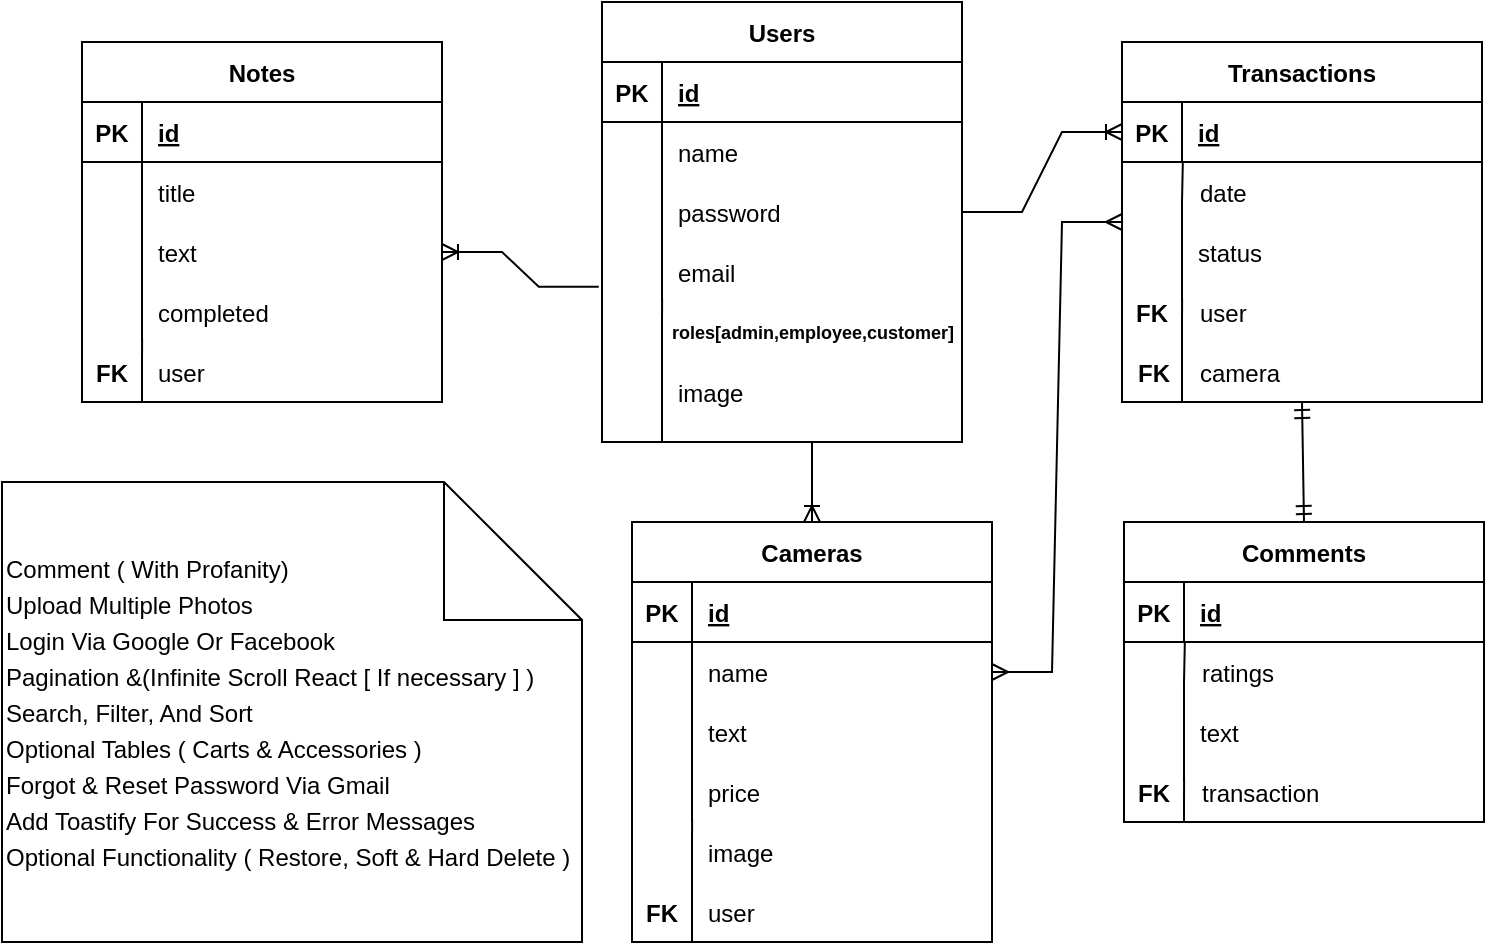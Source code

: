 <mxfile version="21.1.4" type="github">
  <diagram id="rnDesP9-kiOVIk-wL_8O" name="Page-1">
    <mxGraphModel dx="1050" dy="541" grid="1" gridSize="10" guides="1" tooltips="1" connect="1" arrows="1" fold="1" page="1" pageScale="1" pageWidth="850" pageHeight="1100" math="0" shadow="0">
      <root>
        <mxCell id="0" />
        <mxCell id="1" parent="0" />
        <mxCell id="3eqNPOFg3Ozrto4ueRBY-7" value="Users" style="shape=table;startSize=30;container=1;collapsible=1;childLayout=tableLayout;fixedRows=1;rowLines=0;fontStyle=1;align=center;resizeLast=1;" parent="1" vertex="1">
          <mxGeometry x="740" y="270" width="180" height="220" as="geometry" />
        </mxCell>
        <mxCell id="3eqNPOFg3Ozrto4ueRBY-8" value="" style="shape=tableRow;horizontal=0;startSize=0;swimlaneHead=0;swimlaneBody=0;fillColor=none;collapsible=0;dropTarget=0;points=[[0,0.5],[1,0.5]];portConstraint=eastwest;top=0;left=0;right=0;bottom=1;" parent="3eqNPOFg3Ozrto4ueRBY-7" vertex="1">
          <mxGeometry y="30" width="180" height="30" as="geometry" />
        </mxCell>
        <mxCell id="3eqNPOFg3Ozrto4ueRBY-9" value="PK" style="shape=partialRectangle;connectable=0;fillColor=none;top=0;left=0;bottom=0;right=0;fontStyle=1;overflow=hidden;" parent="3eqNPOFg3Ozrto4ueRBY-8" vertex="1">
          <mxGeometry width="30" height="30" as="geometry">
            <mxRectangle width="30" height="30" as="alternateBounds" />
          </mxGeometry>
        </mxCell>
        <mxCell id="3eqNPOFg3Ozrto4ueRBY-10" value="id" style="shape=partialRectangle;connectable=0;fillColor=none;top=0;left=0;bottom=0;right=0;align=left;spacingLeft=6;fontStyle=5;overflow=hidden;" parent="3eqNPOFg3Ozrto4ueRBY-8" vertex="1">
          <mxGeometry x="30" width="150" height="30" as="geometry">
            <mxRectangle width="150" height="30" as="alternateBounds" />
          </mxGeometry>
        </mxCell>
        <mxCell id="3eqNPOFg3Ozrto4ueRBY-11" value="" style="shape=tableRow;horizontal=0;startSize=0;swimlaneHead=0;swimlaneBody=0;fillColor=none;collapsible=0;dropTarget=0;points=[[0,0.5],[1,0.5]];portConstraint=eastwest;top=0;left=0;right=0;bottom=0;" parent="3eqNPOFg3Ozrto4ueRBY-7" vertex="1">
          <mxGeometry y="60" width="180" height="30" as="geometry" />
        </mxCell>
        <mxCell id="3eqNPOFg3Ozrto4ueRBY-12" value="" style="shape=partialRectangle;connectable=0;fillColor=none;top=0;left=0;bottom=0;right=0;editable=1;overflow=hidden;" parent="3eqNPOFg3Ozrto4ueRBY-11" vertex="1">
          <mxGeometry width="30" height="30" as="geometry">
            <mxRectangle width="30" height="30" as="alternateBounds" />
          </mxGeometry>
        </mxCell>
        <mxCell id="3eqNPOFg3Ozrto4ueRBY-13" value="name" style="shape=partialRectangle;connectable=0;fillColor=none;top=0;left=0;bottom=0;right=0;align=left;spacingLeft=6;overflow=hidden;" parent="3eqNPOFg3Ozrto4ueRBY-11" vertex="1">
          <mxGeometry x="30" width="150" height="30" as="geometry">
            <mxRectangle width="150" height="30" as="alternateBounds" />
          </mxGeometry>
        </mxCell>
        <mxCell id="3eqNPOFg3Ozrto4ueRBY-14" value="" style="shape=tableRow;horizontal=0;startSize=0;swimlaneHead=0;swimlaneBody=0;fillColor=none;collapsible=0;dropTarget=0;points=[[0,0.5],[1,0.5]];portConstraint=eastwest;top=0;left=0;right=0;bottom=0;" parent="3eqNPOFg3Ozrto4ueRBY-7" vertex="1">
          <mxGeometry y="90" width="180" height="30" as="geometry" />
        </mxCell>
        <mxCell id="3eqNPOFg3Ozrto4ueRBY-15" value="" style="shape=partialRectangle;connectable=0;fillColor=none;top=0;left=0;bottom=0;right=0;editable=1;overflow=hidden;" parent="3eqNPOFg3Ozrto4ueRBY-14" vertex="1">
          <mxGeometry width="30" height="30" as="geometry">
            <mxRectangle width="30" height="30" as="alternateBounds" />
          </mxGeometry>
        </mxCell>
        <mxCell id="3eqNPOFg3Ozrto4ueRBY-16" value="password" style="shape=partialRectangle;connectable=0;fillColor=none;top=0;left=0;bottom=0;right=0;align=left;spacingLeft=6;overflow=hidden;" parent="3eqNPOFg3Ozrto4ueRBY-14" vertex="1">
          <mxGeometry x="30" width="150" height="30" as="geometry">
            <mxRectangle width="150" height="30" as="alternateBounds" />
          </mxGeometry>
        </mxCell>
        <mxCell id="3eqNPOFg3Ozrto4ueRBY-17" value="" style="shape=tableRow;horizontal=0;startSize=0;swimlaneHead=0;swimlaneBody=0;fillColor=none;collapsible=0;dropTarget=0;points=[[0,0.5],[1,0.5]];portConstraint=eastwest;top=0;left=0;right=0;bottom=0;" parent="3eqNPOFg3Ozrto4ueRBY-7" vertex="1">
          <mxGeometry y="120" width="180" height="30" as="geometry" />
        </mxCell>
        <mxCell id="3eqNPOFg3Ozrto4ueRBY-18" value="" style="shape=partialRectangle;connectable=0;fillColor=none;top=0;left=0;bottom=0;right=0;editable=1;overflow=hidden;" parent="3eqNPOFg3Ozrto4ueRBY-17" vertex="1">
          <mxGeometry width="30" height="30" as="geometry">
            <mxRectangle width="30" height="30" as="alternateBounds" />
          </mxGeometry>
        </mxCell>
        <mxCell id="3eqNPOFg3Ozrto4ueRBY-19" value="email" style="shape=partialRectangle;connectable=0;fillColor=none;top=0;left=0;bottom=0;right=0;align=left;spacingLeft=6;overflow=hidden;" parent="3eqNPOFg3Ozrto4ueRBY-17" vertex="1">
          <mxGeometry x="30" width="150" height="30" as="geometry">
            <mxRectangle width="150" height="30" as="alternateBounds" />
          </mxGeometry>
        </mxCell>
        <mxCell id="3eqNPOFg3Ozrto4ueRBY-34" value="" style="endArrow=none;html=1;rounded=0;exitX=0.167;exitY=0.96;exitDx=0;exitDy=0;exitPerimeter=0;" parent="1" source="3eqNPOFg3Ozrto4ueRBY-17" edge="1">
          <mxGeometry relative="1" as="geometry">
            <mxPoint x="710" y="450" as="sourcePoint" />
            <mxPoint x="770" y="490" as="targetPoint" />
            <Array as="points">
              <mxPoint x="770" y="430" />
            </Array>
          </mxGeometry>
        </mxCell>
        <mxCell id="3eqNPOFg3Ozrto4ueRBY-98" value="roles[admin,employee,customer]" style="shape=partialRectangle;connectable=0;fillColor=none;top=0;left=0;bottom=0;right=0;align=left;spacingLeft=3;overflow=hidden;fontSize=9;fontStyle=1" parent="1" vertex="1">
          <mxGeometry x="770" y="420" width="150" height="30" as="geometry">
            <mxRectangle width="150" height="30" as="alternateBounds" />
          </mxGeometry>
        </mxCell>
        <mxCell id="3eqNPOFg3Ozrto4ueRBY-128" value="Cameras" style="shape=table;startSize=30;container=1;collapsible=1;childLayout=tableLayout;fixedRows=1;rowLines=0;fontStyle=1;align=center;resizeLast=1;" parent="1" vertex="1">
          <mxGeometry x="755" y="530" width="180" height="210" as="geometry" />
        </mxCell>
        <mxCell id="3eqNPOFg3Ozrto4ueRBY-129" value="" style="shape=tableRow;horizontal=0;startSize=0;swimlaneHead=0;swimlaneBody=0;fillColor=none;collapsible=0;dropTarget=0;points=[[0,0.5],[1,0.5]];portConstraint=eastwest;top=0;left=0;right=0;bottom=1;" parent="3eqNPOFg3Ozrto4ueRBY-128" vertex="1">
          <mxGeometry y="30" width="180" height="30" as="geometry" />
        </mxCell>
        <mxCell id="3eqNPOFg3Ozrto4ueRBY-130" value="PK" style="shape=partialRectangle;connectable=0;fillColor=none;top=0;left=0;bottom=0;right=0;fontStyle=1;overflow=hidden;" parent="3eqNPOFg3Ozrto4ueRBY-129" vertex="1">
          <mxGeometry width="30" height="30" as="geometry">
            <mxRectangle width="30" height="30" as="alternateBounds" />
          </mxGeometry>
        </mxCell>
        <mxCell id="3eqNPOFg3Ozrto4ueRBY-131" value="id" style="shape=partialRectangle;connectable=0;fillColor=none;top=0;left=0;bottom=0;right=0;align=left;spacingLeft=6;fontStyle=5;overflow=hidden;" parent="3eqNPOFg3Ozrto4ueRBY-129" vertex="1">
          <mxGeometry x="30" width="150" height="30" as="geometry">
            <mxRectangle width="150" height="30" as="alternateBounds" />
          </mxGeometry>
        </mxCell>
        <mxCell id="3eqNPOFg3Ozrto4ueRBY-132" value="" style="shape=tableRow;horizontal=0;startSize=0;swimlaneHead=0;swimlaneBody=0;fillColor=none;collapsible=0;dropTarget=0;points=[[0,0.5],[1,0.5]];portConstraint=eastwest;top=0;left=0;right=0;bottom=0;" parent="3eqNPOFg3Ozrto4ueRBY-128" vertex="1">
          <mxGeometry y="60" width="180" height="30" as="geometry" />
        </mxCell>
        <mxCell id="3eqNPOFg3Ozrto4ueRBY-133" value="" style="shape=partialRectangle;connectable=0;fillColor=none;top=0;left=0;bottom=0;right=0;editable=1;overflow=hidden;" parent="3eqNPOFg3Ozrto4ueRBY-132" vertex="1">
          <mxGeometry width="30" height="30" as="geometry">
            <mxRectangle width="30" height="30" as="alternateBounds" />
          </mxGeometry>
        </mxCell>
        <mxCell id="3eqNPOFg3Ozrto4ueRBY-134" value="name" style="shape=partialRectangle;connectable=0;fillColor=none;top=0;left=0;bottom=0;right=0;align=left;spacingLeft=6;overflow=hidden;" parent="3eqNPOFg3Ozrto4ueRBY-132" vertex="1">
          <mxGeometry x="30" width="150" height="30" as="geometry">
            <mxRectangle width="150" height="30" as="alternateBounds" />
          </mxGeometry>
        </mxCell>
        <mxCell id="3eqNPOFg3Ozrto4ueRBY-135" value="" style="shape=tableRow;horizontal=0;startSize=0;swimlaneHead=0;swimlaneBody=0;fillColor=none;collapsible=0;dropTarget=0;points=[[0,0.5],[1,0.5]];portConstraint=eastwest;top=0;left=0;right=0;bottom=0;" parent="3eqNPOFg3Ozrto4ueRBY-128" vertex="1">
          <mxGeometry y="90" width="180" height="30" as="geometry" />
        </mxCell>
        <mxCell id="3eqNPOFg3Ozrto4ueRBY-136" value="" style="shape=partialRectangle;connectable=0;fillColor=none;top=0;left=0;bottom=0;right=0;editable=1;overflow=hidden;" parent="3eqNPOFg3Ozrto4ueRBY-135" vertex="1">
          <mxGeometry width="30" height="30" as="geometry">
            <mxRectangle width="30" height="30" as="alternateBounds" />
          </mxGeometry>
        </mxCell>
        <mxCell id="3eqNPOFg3Ozrto4ueRBY-137" value="text" style="shape=partialRectangle;connectable=0;fillColor=none;top=0;left=0;bottom=0;right=0;align=left;spacingLeft=6;overflow=hidden;" parent="3eqNPOFg3Ozrto4ueRBY-135" vertex="1">
          <mxGeometry x="30" width="150" height="30" as="geometry">
            <mxRectangle width="150" height="30" as="alternateBounds" />
          </mxGeometry>
        </mxCell>
        <mxCell id="3eqNPOFg3Ozrto4ueRBY-138" value="" style="shape=tableRow;horizontal=0;startSize=0;swimlaneHead=0;swimlaneBody=0;fillColor=none;collapsible=0;dropTarget=0;points=[[0,0.5],[1,0.5]];portConstraint=eastwest;top=0;left=0;right=0;bottom=0;" parent="3eqNPOFg3Ozrto4ueRBY-128" vertex="1">
          <mxGeometry y="120" width="180" height="30" as="geometry" />
        </mxCell>
        <mxCell id="3eqNPOFg3Ozrto4ueRBY-139" value="" style="shape=partialRectangle;connectable=0;fillColor=none;top=0;left=0;bottom=0;right=0;editable=1;overflow=hidden;" parent="3eqNPOFg3Ozrto4ueRBY-138" vertex="1">
          <mxGeometry width="30" height="30" as="geometry">
            <mxRectangle width="30" height="30" as="alternateBounds" />
          </mxGeometry>
        </mxCell>
        <mxCell id="3eqNPOFg3Ozrto4ueRBY-140" value="price" style="shape=partialRectangle;connectable=0;fillColor=none;top=0;left=0;bottom=0;right=0;align=left;spacingLeft=6;overflow=hidden;" parent="3eqNPOFg3Ozrto4ueRBY-138" vertex="1">
          <mxGeometry x="30" width="150" height="30" as="geometry">
            <mxRectangle width="150" height="30" as="alternateBounds" />
          </mxGeometry>
        </mxCell>
        <mxCell id="3eqNPOFg3Ozrto4ueRBY-141" value="" style="endArrow=none;html=1;rounded=0;exitX=0.167;exitY=0.96;exitDx=0;exitDy=0;exitPerimeter=0;" parent="1" source="3eqNPOFg3Ozrto4ueRBY-138" edge="1">
          <mxGeometry relative="1" as="geometry">
            <mxPoint x="725" y="710" as="sourcePoint" />
            <mxPoint x="785" y="740" as="targetPoint" />
            <Array as="points">
              <mxPoint x="785" y="690" />
            </Array>
          </mxGeometry>
        </mxCell>
        <mxCell id="3eqNPOFg3Ozrto4ueRBY-142" value="user" style="shape=partialRectangle;connectable=0;fillColor=none;top=0;left=0;bottom=0;right=0;align=left;spacingLeft=6;overflow=hidden;fontStyle=0" parent="1" vertex="1">
          <mxGeometry x="785" y="710" width="150" height="30" as="geometry">
            <mxRectangle width="150" height="30" as="alternateBounds" />
          </mxGeometry>
        </mxCell>
        <mxCell id="3eqNPOFg3Ozrto4ueRBY-206" value="image" style="shape=partialRectangle;connectable=0;fillColor=none;top=0;left=0;bottom=0;right=0;align=left;spacingLeft=6;overflow=hidden;" parent="1" vertex="1">
          <mxGeometry x="785" y="680" width="150" height="30" as="geometry">
            <mxRectangle width="150" height="30" as="alternateBounds" />
          </mxGeometry>
        </mxCell>
        <mxCell id="3eqNPOFg3Ozrto4ueRBY-228" value="Transactions" style="shape=table;startSize=30;container=1;collapsible=1;childLayout=tableLayout;fixedRows=1;rowLines=0;fontStyle=1;align=center;resizeLast=1;" parent="1" vertex="1">
          <mxGeometry x="1000" y="290" width="180" height="180" as="geometry" />
        </mxCell>
        <mxCell id="3eqNPOFg3Ozrto4ueRBY-229" value="" style="shape=tableRow;horizontal=0;startSize=0;swimlaneHead=0;swimlaneBody=0;fillColor=none;collapsible=0;dropTarget=0;points=[[0,0.5],[1,0.5]];portConstraint=eastwest;top=0;left=0;right=0;bottom=1;" parent="3eqNPOFg3Ozrto4ueRBY-228" vertex="1">
          <mxGeometry y="30" width="180" height="30" as="geometry" />
        </mxCell>
        <mxCell id="3eqNPOFg3Ozrto4ueRBY-230" value="PK" style="shape=partialRectangle;connectable=0;fillColor=none;top=0;left=0;bottom=0;right=0;fontStyle=1;overflow=hidden;" parent="3eqNPOFg3Ozrto4ueRBY-229" vertex="1">
          <mxGeometry width="30" height="30" as="geometry">
            <mxRectangle width="30" height="30" as="alternateBounds" />
          </mxGeometry>
        </mxCell>
        <mxCell id="3eqNPOFg3Ozrto4ueRBY-231" value="id" style="shape=partialRectangle;connectable=0;fillColor=none;top=0;left=0;bottom=0;right=0;align=left;spacingLeft=6;fontStyle=5;overflow=hidden;" parent="3eqNPOFg3Ozrto4ueRBY-229" vertex="1">
          <mxGeometry x="30" width="150" height="30" as="geometry">
            <mxRectangle width="150" height="30" as="alternateBounds" />
          </mxGeometry>
        </mxCell>
        <mxCell id="3eqNPOFg3Ozrto4ueRBY-233" value="date" style="shape=partialRectangle;connectable=0;fillColor=none;top=0;left=0;bottom=0;right=0;align=left;spacingLeft=6;fontStyle=0;overflow=hidden;" parent="1" vertex="1">
          <mxGeometry x="1031" y="350" width="150" height="30" as="geometry">
            <mxRectangle width="150" height="30" as="alternateBounds" />
          </mxGeometry>
        </mxCell>
        <mxCell id="3eqNPOFg3Ozrto4ueRBY-234" value="" style="endArrow=none;html=1;rounded=0;exitX=0.169;exitY=1.002;exitDx=0;exitDy=0;exitPerimeter=0;" parent="1" source="3eqNPOFg3Ozrto4ueRBY-229" edge="1">
          <mxGeometry relative="1" as="geometry">
            <mxPoint x="1035" y="359" as="sourcePoint" />
            <mxPoint x="1030" y="420" as="targetPoint" />
            <Array as="points">
              <mxPoint x="1030" y="370" />
            </Array>
          </mxGeometry>
        </mxCell>
        <mxCell id="3eqNPOFg3Ozrto4ueRBY-236" value="status" style="shape=partialRectangle;connectable=0;fillColor=none;top=0;left=0;bottom=0;right=0;align=left;spacingLeft=6;fontStyle=0;overflow=hidden;" parent="1" vertex="1">
          <mxGeometry x="1030" y="380" width="150" height="30" as="geometry">
            <mxRectangle width="150" height="30" as="alternateBounds" />
          </mxGeometry>
        </mxCell>
        <mxCell id="3eqNPOFg3Ozrto4ueRBY-237" value="FK" style="shape=partialRectangle;connectable=0;fillColor=none;top=0;left=0;bottom=0;right=0;fontStyle=1;overflow=hidden;" parent="1" vertex="1">
          <mxGeometry x="755" y="710" width="30" height="30" as="geometry">
            <mxRectangle width="30" height="30" as="alternateBounds" />
          </mxGeometry>
        </mxCell>
        <mxCell id="3eqNPOFg3Ozrto4ueRBY-238" value="" style="endArrow=none;html=1;rounded=0;exitX=0.167;exitY=0.96;exitDx=0;exitDy=0;exitPerimeter=0;" parent="1" edge="1">
          <mxGeometry relative="1" as="geometry">
            <mxPoint x="1030.06" y="418.8" as="sourcePoint" />
            <mxPoint x="1030" y="470" as="targetPoint" />
            <Array as="points">
              <mxPoint x="1030" y="430" />
            </Array>
          </mxGeometry>
        </mxCell>
        <mxCell id="3eqNPOFg3Ozrto4ueRBY-239" value="user" style="shape=partialRectangle;connectable=0;fillColor=none;top=0;left=0;bottom=0;right=0;align=left;spacingLeft=6;fontStyle=0;overflow=hidden;" parent="1" vertex="1">
          <mxGeometry x="1031" y="410" width="150" height="30" as="geometry">
            <mxRectangle width="150" height="30" as="alternateBounds" />
          </mxGeometry>
        </mxCell>
        <mxCell id="3eqNPOFg3Ozrto4ueRBY-240" value="FK" style="shape=partialRectangle;connectable=0;fillColor=none;top=0;left=0;bottom=0;right=0;fontStyle=1;overflow=hidden;" parent="1" vertex="1">
          <mxGeometry x="1000" y="410" width="30" height="30" as="geometry">
            <mxRectangle width="30" height="30" as="alternateBounds" />
          </mxGeometry>
        </mxCell>
        <mxCell id="3eqNPOFg3Ozrto4ueRBY-241" value="" style="edgeStyle=entityRelationEdgeStyle;fontSize=12;html=1;endArrow=ERoneToMany;rounded=0;" parent="1" source="3eqNPOFg3Ozrto4ueRBY-14" target="3eqNPOFg3Ozrto4ueRBY-229" edge="1">
          <mxGeometry width="100" height="100" relative="1" as="geometry">
            <mxPoint x="1185" y="375" as="sourcePoint" />
            <mxPoint x="1010" y="510" as="targetPoint" />
          </mxGeometry>
        </mxCell>
        <mxCell id="3eqNPOFg3Ozrto4ueRBY-256" value="" style="edgeStyle=entityRelationEdgeStyle;fontSize=12;html=1;endArrow=ERmany;startArrow=ERmany;rounded=0;entryX=0;entryY=0.5;entryDx=0;entryDy=0;" parent="1" source="3eqNPOFg3Ozrto4ueRBY-132" target="3eqNPOFg3Ozrto4ueRBY-228" edge="1">
          <mxGeometry width="100" height="100" relative="1" as="geometry">
            <mxPoint x="1175" y="550" as="sourcePoint" />
            <mxPoint x="1215" y="550" as="targetPoint" />
          </mxGeometry>
        </mxCell>
        <mxCell id="3eqNPOFg3Ozrto4ueRBY-260" value="image" style="shape=partialRectangle;connectable=0;fillColor=none;top=0;left=0;bottom=0;right=0;align=left;spacingLeft=6;overflow=hidden;" parent="1" vertex="1">
          <mxGeometry x="770" y="450" width="150" height="30" as="geometry">
            <mxRectangle width="150" height="30" as="alternateBounds" />
          </mxGeometry>
        </mxCell>
        <mxCell id="R3rkQFtVbT1nYSnnxUpl-1" value="camera" style="shape=partialRectangle;connectable=0;fillColor=none;top=0;left=0;bottom=0;right=0;align=left;spacingLeft=6;fontStyle=0;overflow=hidden;" parent="1" vertex="1">
          <mxGeometry x="1031" y="440" width="150" height="30" as="geometry">
            <mxRectangle width="150" height="30" as="alternateBounds" />
          </mxGeometry>
        </mxCell>
        <mxCell id="R3rkQFtVbT1nYSnnxUpl-2" value="FK" style="shape=partialRectangle;connectable=0;fillColor=none;top=0;left=0;bottom=0;right=0;fontStyle=1;overflow=hidden;" parent="1" vertex="1">
          <mxGeometry x="1001" y="440" width="30" height="30" as="geometry">
            <mxRectangle width="30" height="30" as="alternateBounds" />
          </mxGeometry>
        </mxCell>
        <mxCell id="R3rkQFtVbT1nYSnnxUpl-3" value="Notes" style="shape=table;startSize=30;container=1;collapsible=1;childLayout=tableLayout;fixedRows=1;rowLines=0;fontStyle=1;align=center;resizeLast=1;" parent="1" vertex="1">
          <mxGeometry x="480" y="290" width="180" height="180" as="geometry" />
        </mxCell>
        <mxCell id="R3rkQFtVbT1nYSnnxUpl-4" value="" style="shape=tableRow;horizontal=0;startSize=0;swimlaneHead=0;swimlaneBody=0;fillColor=none;collapsible=0;dropTarget=0;points=[[0,0.5],[1,0.5]];portConstraint=eastwest;top=0;left=0;right=0;bottom=1;" parent="R3rkQFtVbT1nYSnnxUpl-3" vertex="1">
          <mxGeometry y="30" width="180" height="30" as="geometry" />
        </mxCell>
        <mxCell id="R3rkQFtVbT1nYSnnxUpl-5" value="PK" style="shape=partialRectangle;connectable=0;fillColor=none;top=0;left=0;bottom=0;right=0;fontStyle=1;overflow=hidden;" parent="R3rkQFtVbT1nYSnnxUpl-4" vertex="1">
          <mxGeometry width="30" height="30" as="geometry">
            <mxRectangle width="30" height="30" as="alternateBounds" />
          </mxGeometry>
        </mxCell>
        <mxCell id="R3rkQFtVbT1nYSnnxUpl-6" value="id" style="shape=partialRectangle;connectable=0;fillColor=none;top=0;left=0;bottom=0;right=0;align=left;spacingLeft=6;fontStyle=5;overflow=hidden;" parent="R3rkQFtVbT1nYSnnxUpl-4" vertex="1">
          <mxGeometry x="30" width="150" height="30" as="geometry">
            <mxRectangle width="150" height="30" as="alternateBounds" />
          </mxGeometry>
        </mxCell>
        <mxCell id="R3rkQFtVbT1nYSnnxUpl-7" value="" style="shape=tableRow;horizontal=0;startSize=0;swimlaneHead=0;swimlaneBody=0;fillColor=none;collapsible=0;dropTarget=0;points=[[0,0.5],[1,0.5]];portConstraint=eastwest;top=0;left=0;right=0;bottom=0;" parent="R3rkQFtVbT1nYSnnxUpl-3" vertex="1">
          <mxGeometry y="60" width="180" height="30" as="geometry" />
        </mxCell>
        <mxCell id="R3rkQFtVbT1nYSnnxUpl-8" value="" style="shape=partialRectangle;connectable=0;fillColor=none;top=0;left=0;bottom=0;right=0;editable=1;overflow=hidden;" parent="R3rkQFtVbT1nYSnnxUpl-7" vertex="1">
          <mxGeometry width="30" height="30" as="geometry">
            <mxRectangle width="30" height="30" as="alternateBounds" />
          </mxGeometry>
        </mxCell>
        <mxCell id="R3rkQFtVbT1nYSnnxUpl-9" value="title" style="shape=partialRectangle;connectable=0;fillColor=none;top=0;left=0;bottom=0;right=0;align=left;spacingLeft=6;overflow=hidden;" parent="R3rkQFtVbT1nYSnnxUpl-7" vertex="1">
          <mxGeometry x="30" width="150" height="30" as="geometry">
            <mxRectangle width="150" height="30" as="alternateBounds" />
          </mxGeometry>
        </mxCell>
        <mxCell id="R3rkQFtVbT1nYSnnxUpl-10" value="" style="shape=tableRow;horizontal=0;startSize=0;swimlaneHead=0;swimlaneBody=0;fillColor=none;collapsible=0;dropTarget=0;points=[[0,0.5],[1,0.5]];portConstraint=eastwest;top=0;left=0;right=0;bottom=0;" parent="R3rkQFtVbT1nYSnnxUpl-3" vertex="1">
          <mxGeometry y="90" width="180" height="30" as="geometry" />
        </mxCell>
        <mxCell id="R3rkQFtVbT1nYSnnxUpl-11" value="" style="shape=partialRectangle;connectable=0;fillColor=none;top=0;left=0;bottom=0;right=0;editable=1;overflow=hidden;" parent="R3rkQFtVbT1nYSnnxUpl-10" vertex="1">
          <mxGeometry width="30" height="30" as="geometry">
            <mxRectangle width="30" height="30" as="alternateBounds" />
          </mxGeometry>
        </mxCell>
        <mxCell id="R3rkQFtVbT1nYSnnxUpl-12" value="text" style="shape=partialRectangle;connectable=0;fillColor=none;top=0;left=0;bottom=0;right=0;align=left;spacingLeft=6;overflow=hidden;" parent="R3rkQFtVbT1nYSnnxUpl-10" vertex="1">
          <mxGeometry x="30" width="150" height="30" as="geometry">
            <mxRectangle width="150" height="30" as="alternateBounds" />
          </mxGeometry>
        </mxCell>
        <mxCell id="R3rkQFtVbT1nYSnnxUpl-13" value="" style="shape=tableRow;horizontal=0;startSize=0;swimlaneHead=0;swimlaneBody=0;fillColor=none;collapsible=0;dropTarget=0;points=[[0,0.5],[1,0.5]];portConstraint=eastwest;top=0;left=0;right=0;bottom=0;" parent="R3rkQFtVbT1nYSnnxUpl-3" vertex="1">
          <mxGeometry y="120" width="180" height="30" as="geometry" />
        </mxCell>
        <mxCell id="R3rkQFtVbT1nYSnnxUpl-14" value="" style="shape=partialRectangle;connectable=0;fillColor=none;top=0;left=0;bottom=0;right=0;editable=1;overflow=hidden;" parent="R3rkQFtVbT1nYSnnxUpl-13" vertex="1">
          <mxGeometry width="30" height="30" as="geometry">
            <mxRectangle width="30" height="30" as="alternateBounds" />
          </mxGeometry>
        </mxCell>
        <mxCell id="R3rkQFtVbT1nYSnnxUpl-15" value="completed" style="shape=partialRectangle;connectable=0;fillColor=none;top=0;left=0;bottom=0;right=0;align=left;spacingLeft=6;overflow=hidden;" parent="R3rkQFtVbT1nYSnnxUpl-13" vertex="1">
          <mxGeometry x="30" width="150" height="30" as="geometry">
            <mxRectangle width="150" height="30" as="alternateBounds" />
          </mxGeometry>
        </mxCell>
        <mxCell id="R3rkQFtVbT1nYSnnxUpl-16" value="" style="endArrow=none;html=1;rounded=0;exitX=0.167;exitY=0.96;exitDx=0;exitDy=0;exitPerimeter=0;" parent="1" source="R3rkQFtVbT1nYSnnxUpl-13" edge="1">
          <mxGeometry relative="1" as="geometry">
            <mxPoint x="450" y="470" as="sourcePoint" />
            <mxPoint x="510" y="470" as="targetPoint" />
            <Array as="points">
              <mxPoint x="510" y="450" />
            </Array>
          </mxGeometry>
        </mxCell>
        <mxCell id="R3rkQFtVbT1nYSnnxUpl-17" value="user" style="shape=partialRectangle;connectable=0;fillColor=none;top=0;left=0;bottom=0;right=0;align=left;spacingLeft=6;overflow=hidden;" parent="1" vertex="1">
          <mxGeometry x="510" y="440" width="150" height="30" as="geometry">
            <mxRectangle width="150" height="30" as="alternateBounds" />
          </mxGeometry>
        </mxCell>
        <mxCell id="R3rkQFtVbT1nYSnnxUpl-19" value="" style="fontSize=12;html=1;endArrow=ERoneToMany;rounded=0;entryX=0.5;entryY=0;entryDx=0;entryDy=0;" parent="1" target="3eqNPOFg3Ozrto4ueRBY-128" edge="1">
          <mxGeometry width="100" height="100" relative="1" as="geometry">
            <mxPoint x="845" y="490" as="sourcePoint" />
            <mxPoint x="730" y="570" as="targetPoint" />
          </mxGeometry>
        </mxCell>
        <mxCell id="R3rkQFtVbT1nYSnnxUpl-22" value="FK" style="shape=partialRectangle;connectable=0;fillColor=none;top=0;left=0;bottom=0;right=0;fontStyle=1;overflow=hidden;" parent="1" vertex="1">
          <mxGeometry x="480" y="440" width="30" height="30" as="geometry">
            <mxRectangle width="30" height="30" as="alternateBounds" />
          </mxGeometry>
        </mxCell>
        <mxCell id="R3rkQFtVbT1nYSnnxUpl-23" value="" style="fontSize=12;html=1;endArrow=ERoneToMany;rounded=0;exitX=-0.009;exitY=0.744;exitDx=0;exitDy=0;entryX=1;entryY=0.5;entryDx=0;entryDy=0;exitPerimeter=0;edgeStyle=entityRelationEdgeStyle;" parent="1" source="3eqNPOFg3Ozrto4ueRBY-17" target="R3rkQFtVbT1nYSnnxUpl-10" edge="1">
          <mxGeometry width="100" height="100" relative="1" as="geometry">
            <mxPoint x="840" y="500" as="sourcePoint" />
            <mxPoint x="840" y="540" as="targetPoint" />
          </mxGeometry>
        </mxCell>
        <mxCell id="R3rkQFtVbT1nYSnnxUpl-24" value="Comments" style="shape=table;startSize=30;container=1;collapsible=1;childLayout=tableLayout;fixedRows=1;rowLines=0;fontStyle=1;align=center;resizeLast=1;" parent="1" vertex="1">
          <mxGeometry x="1001" y="530" width="180" height="150" as="geometry" />
        </mxCell>
        <mxCell id="R3rkQFtVbT1nYSnnxUpl-25" value="" style="shape=tableRow;horizontal=0;startSize=0;swimlaneHead=0;swimlaneBody=0;fillColor=none;collapsible=0;dropTarget=0;points=[[0,0.5],[1,0.5]];portConstraint=eastwest;top=0;left=0;right=0;bottom=1;" parent="R3rkQFtVbT1nYSnnxUpl-24" vertex="1">
          <mxGeometry y="30" width="180" height="30" as="geometry" />
        </mxCell>
        <mxCell id="R3rkQFtVbT1nYSnnxUpl-26" value="PK" style="shape=partialRectangle;connectable=0;fillColor=none;top=0;left=0;bottom=0;right=0;fontStyle=1;overflow=hidden;" parent="R3rkQFtVbT1nYSnnxUpl-25" vertex="1">
          <mxGeometry width="30" height="30" as="geometry">
            <mxRectangle width="30" height="30" as="alternateBounds" />
          </mxGeometry>
        </mxCell>
        <mxCell id="R3rkQFtVbT1nYSnnxUpl-27" value="id" style="shape=partialRectangle;connectable=0;fillColor=none;top=0;left=0;bottom=0;right=0;align=left;spacingLeft=6;fontStyle=5;overflow=hidden;" parent="R3rkQFtVbT1nYSnnxUpl-25" vertex="1">
          <mxGeometry x="30" width="150" height="30" as="geometry">
            <mxRectangle width="150" height="30" as="alternateBounds" />
          </mxGeometry>
        </mxCell>
        <mxCell id="R3rkQFtVbT1nYSnnxUpl-28" value="ratings" style="shape=partialRectangle;connectable=0;fillColor=none;top=0;left=0;bottom=0;right=0;align=left;spacingLeft=6;fontStyle=0;overflow=hidden;" parent="1" vertex="1">
          <mxGeometry x="1032" y="590" width="150" height="30" as="geometry">
            <mxRectangle width="150" height="30" as="alternateBounds" />
          </mxGeometry>
        </mxCell>
        <mxCell id="R3rkQFtVbT1nYSnnxUpl-29" value="" style="endArrow=none;html=1;rounded=0;exitX=0.169;exitY=1.002;exitDx=0;exitDy=0;exitPerimeter=0;" parent="1" source="R3rkQFtVbT1nYSnnxUpl-25" edge="1">
          <mxGeometry relative="1" as="geometry">
            <mxPoint x="1036" y="599" as="sourcePoint" />
            <mxPoint x="1031" y="660" as="targetPoint" />
            <Array as="points">
              <mxPoint x="1031" y="610" />
            </Array>
          </mxGeometry>
        </mxCell>
        <mxCell id="R3rkQFtVbT1nYSnnxUpl-30" value="text" style="shape=partialRectangle;connectable=0;fillColor=none;top=0;left=0;bottom=0;right=0;align=left;spacingLeft=6;fontStyle=0;overflow=hidden;" parent="1" vertex="1">
          <mxGeometry x="1031" y="620" width="150" height="30" as="geometry">
            <mxRectangle width="150" height="30" as="alternateBounds" />
          </mxGeometry>
        </mxCell>
        <mxCell id="R3rkQFtVbT1nYSnnxUpl-31" value="" style="endArrow=none;html=1;rounded=0;exitX=0.167;exitY=0.96;exitDx=0;exitDy=0;exitPerimeter=0;" parent="1" edge="1">
          <mxGeometry relative="1" as="geometry">
            <mxPoint x="1031.06" y="658.8" as="sourcePoint" />
            <mxPoint x="1031" y="680" as="targetPoint" />
            <Array as="points">
              <mxPoint x="1031" y="670" />
            </Array>
          </mxGeometry>
        </mxCell>
        <mxCell id="R3rkQFtVbT1nYSnnxUpl-32" value="transaction" style="shape=partialRectangle;connectable=0;fillColor=none;top=0;left=0;bottom=0;right=0;align=left;spacingLeft=6;fontStyle=0;overflow=hidden;" parent="1" vertex="1">
          <mxGeometry x="1032" y="650" width="150" height="30" as="geometry">
            <mxRectangle width="150" height="30" as="alternateBounds" />
          </mxGeometry>
        </mxCell>
        <mxCell id="R3rkQFtVbT1nYSnnxUpl-33" value="FK" style="shape=partialRectangle;connectable=0;fillColor=none;top=0;left=0;bottom=0;right=0;fontStyle=1;overflow=hidden;" parent="1" vertex="1">
          <mxGeometry x="1001" y="650" width="30" height="30" as="geometry">
            <mxRectangle width="30" height="30" as="alternateBounds" />
          </mxGeometry>
        </mxCell>
        <mxCell id="R3rkQFtVbT1nYSnnxUpl-36" value="" style="fontSize=12;html=1;endArrow=ERmandOne;startArrow=ERmandOne;rounded=0;exitX=0.5;exitY=0;exitDx=0;exitDy=0;" parent="1" source="R3rkQFtVbT1nYSnnxUpl-24" edge="1">
          <mxGeometry width="100" height="100" relative="1" as="geometry">
            <mxPoint x="880" y="580" as="sourcePoint" />
            <mxPoint x="1090" y="470" as="targetPoint" />
          </mxGeometry>
        </mxCell>
        <mxCell id="R3rkQFtVbT1nYSnnxUpl-38" value="&lt;div style=&quot;text-align: justify; line-height: 150%;&quot;&gt;&lt;span style=&quot;background-color: initial;&quot;&gt;&lt;font style=&quot;font-size: 12px;&quot;&gt;Comment ( With Profanity)&lt;/font&gt;&lt;/span&gt;&lt;/div&gt;&lt;div style=&quot;text-align: justify; line-height: 150%;&quot;&gt;&lt;span style=&quot;background-color: initial;&quot;&gt;&lt;font style=&quot;font-size: 12px;&quot;&gt;Upload Multiple Photos&lt;/font&gt;&lt;/span&gt;&lt;/div&gt;&lt;font style=&quot;font-size: 12px;&quot;&gt;&lt;span style=&quot;background-color: initial;&quot;&gt;&lt;div style=&quot;text-align: justify; line-height: 150%;&quot;&gt;&lt;span style=&quot;background-color: initial;&quot;&gt;Login Via Google Or Facebook&lt;/span&gt;&lt;/div&gt;&lt;/span&gt;&lt;span style=&quot;background-color: initial;&quot;&gt;&lt;div style=&quot;text-align: justify; line-height: 150%;&quot;&gt;&lt;span style=&quot;background-color: initial;&quot;&gt;Pagination &amp;amp;(Infinite Scroll React [ If necessary ] )&lt;/span&gt;&lt;/div&gt;&lt;/span&gt;&lt;span style=&quot;background-color: initial;&quot;&gt;&lt;div style=&quot;text-align: justify; line-height: 150%;&quot;&gt;&lt;span style=&quot;background-color: initial;&quot;&gt;Search, Filter, And Sort&lt;/span&gt;&lt;/div&gt;&lt;/span&gt;&lt;span style=&quot;background-color: initial;&quot;&gt;&lt;div style=&quot;text-align: justify; line-height: 150%;&quot;&gt;&lt;span style=&quot;background-color: initial;&quot;&gt;Optional Tables ( Carts &amp;amp; Accessories )&lt;/span&gt;&lt;/div&gt;&lt;/span&gt;&lt;span style=&quot;background-color: initial;&quot;&gt;&lt;div style=&quot;text-align: justify; line-height: 150%;&quot;&gt;&lt;span style=&quot;background-color: initial;&quot;&gt;Forgot &amp;amp; Reset Password Via Gmail&lt;/span&gt;&lt;/div&gt;&lt;/span&gt;&lt;span style=&quot;background-color: initial;&quot;&gt;&lt;div style=&quot;text-align: justify; line-height: 150%;&quot;&gt;&lt;span style=&quot;background-color: initial;&quot;&gt;Add Toastify For Success &amp;amp; Error Messages&lt;/span&gt;&lt;/div&gt;&lt;/span&gt;&lt;span style=&quot;background-color: initial;&quot;&gt;&lt;div style=&quot;text-align: justify; line-height: 150%;&quot;&gt;&lt;span style=&quot;background-color: initial;&quot;&gt;Optional Functionality ( Restore, Soft &amp;amp; Hard Delete )&lt;/span&gt;&lt;/div&gt;&lt;/span&gt;&lt;/font&gt;" style="shape=note;size=69;whiteSpace=wrap;html=1;align=left;" parent="1" vertex="1">
          <mxGeometry x="440" y="510" width="290" height="230" as="geometry" />
        </mxCell>
      </root>
    </mxGraphModel>
  </diagram>
</mxfile>
